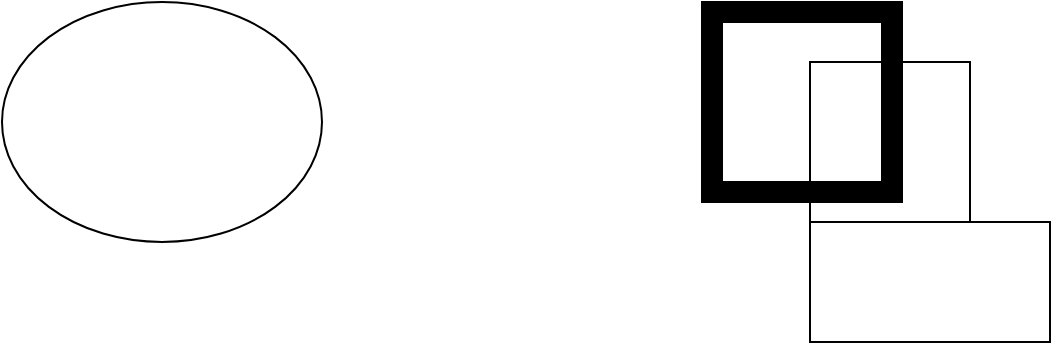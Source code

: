 <mxfile version="14.9.0" type="github">
  <diagram id="KpCog1KnXHinxvA4Zs0Z" name="第 1 页">
    <mxGraphModel dx="1426" dy="771" grid="1" gridSize="10" guides="1" tooltips="1" connect="1" arrows="1" fold="1" page="1" pageScale="1" pageWidth="827" pageHeight="1169" math="0" shadow="0">
      <root>
        <mxCell id="0" />
        <mxCell id="1" parent="0" />
        <mxCell id="3PVO_DFX2J29AnOnBNdB-1" value="" style="ellipse;whiteSpace=wrap;html=1;" vertex="1" parent="1">
          <mxGeometry x="10" y="210" width="160" height="120" as="geometry" />
        </mxCell>
        <mxCell id="3PVO_DFX2J29AnOnBNdB-2" value="" style="whiteSpace=wrap;html=1;aspect=fixed;" vertex="1" parent="1">
          <mxGeometry x="414" y="240" width="80" height="80" as="geometry" />
        </mxCell>
        <mxCell id="3PVO_DFX2J29AnOnBNdB-3" value="" style="rounded=0;whiteSpace=wrap;html=1;" vertex="1" parent="1">
          <mxGeometry x="414" y="320" width="120" height="60" as="geometry" />
        </mxCell>
        <mxCell id="3PVO_DFX2J29AnOnBNdB-4" value="" style="verticalLabelPosition=bottom;html=1;verticalAlign=top;align=center;shape=mxgraph.floorplan.room;fillColor=#000000;" vertex="1" parent="1">
          <mxGeometry x="360" y="210" width="100" height="100" as="geometry" />
        </mxCell>
      </root>
    </mxGraphModel>
  </diagram>
</mxfile>
